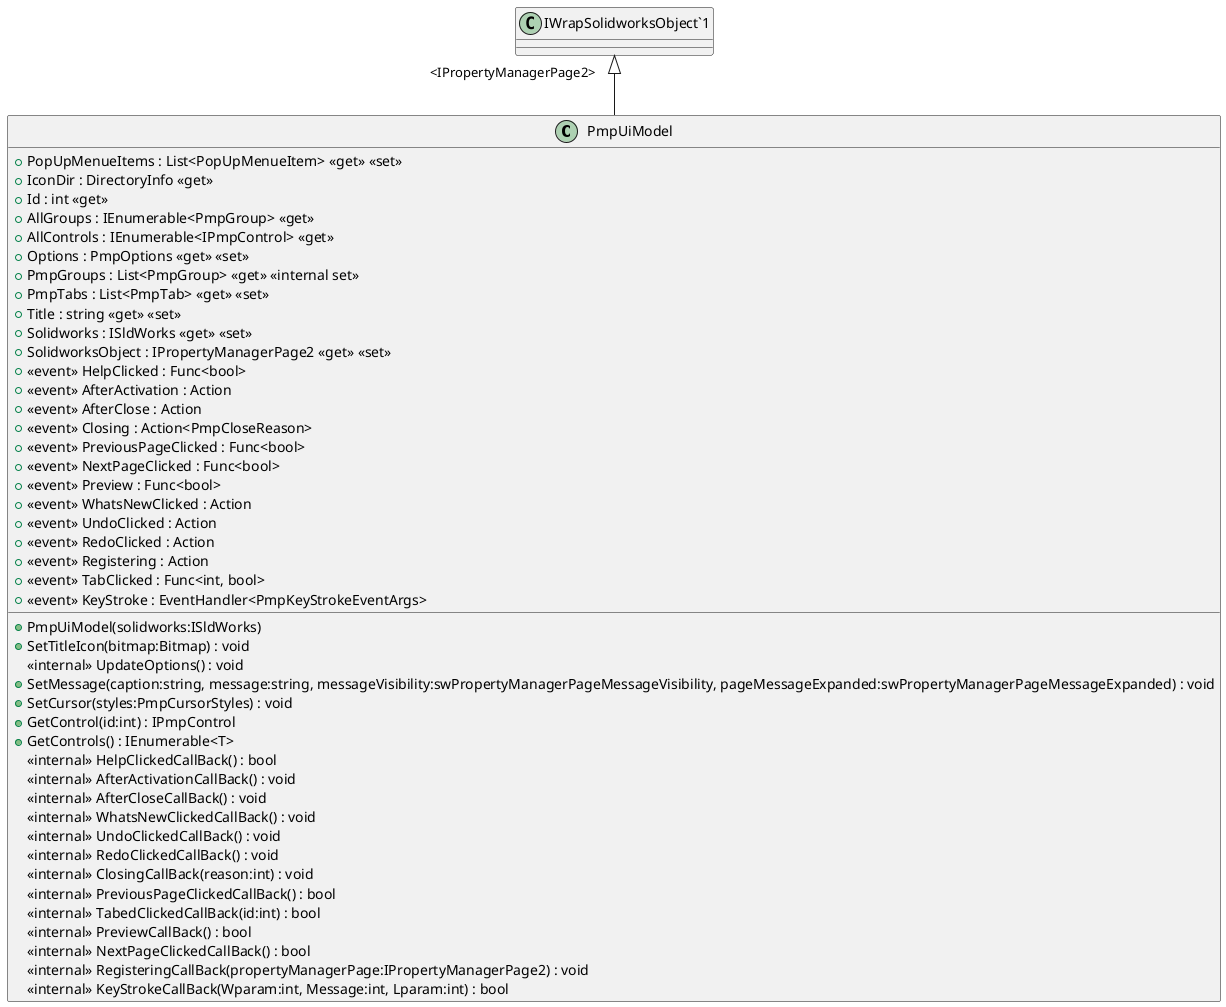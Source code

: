 @startuml
class PmpUiModel {
    + PmpUiModel(solidworks:ISldWorks)
    + SetTitleIcon(bitmap:Bitmap) : void
    <<internal>> UpdateOptions() : void
    + PopUpMenueItems : List<PopUpMenueItem> <<get>> <<set>>
    + SetMessage(caption:string, message:string, messageVisibility:swPropertyManagerPageMessageVisibility, pageMessageExpanded:swPropertyManagerPageMessageExpanded) : void
    + SetCursor(styles:PmpCursorStyles) : void
    + GetControl(id:int) : IPmpControl
    + GetControls() : IEnumerable<T>
    + IconDir : DirectoryInfo <<get>>
    + Id : int <<get>>
    + AllGroups : IEnumerable<PmpGroup> <<get>>
    + AllControls : IEnumerable<IPmpControl> <<get>>
    + Options : PmpOptions <<get>> <<set>>
    + PmpGroups : List<PmpGroup> <<get>> <<internal set>>
    + PmpTabs : List<PmpTab> <<get>> <<set>>
    + Title : string <<get>> <<set>>
    + Solidworks : ISldWorks <<get>> <<set>>
    + SolidworksObject : IPropertyManagerPage2 <<get>> <<set>>
    +  <<event>> HelpClicked : Func<bool> 
    +  <<event>> AfterActivation : Action 
    +  <<event>> AfterClose : Action 
    +  <<event>> Closing : Action<PmpCloseReason> 
    +  <<event>> PreviousPageClicked : Func<bool> 
    +  <<event>> NextPageClicked : Func<bool> 
    +  <<event>> Preview : Func<bool> 
    +  <<event>> WhatsNewClicked : Action 
    +  <<event>> UndoClicked : Action 
    +  <<event>> RedoClicked : Action 
    +  <<event>> Registering : Action 
    +  <<event>> TabClicked : Func<int, bool> 
    +  <<event>> KeyStroke : EventHandler<PmpKeyStrokeEventArgs> 
    <<internal>> HelpClickedCallBack() : bool
    <<internal>> AfterActivationCallBack() : void
    <<internal>> AfterCloseCallBack() : void
    <<internal>> WhatsNewClickedCallBack() : void
    <<internal>> UndoClickedCallBack() : void
    <<internal>> RedoClickedCallBack() : void
    <<internal>> ClosingCallBack(reason:int) : void
    <<internal>> PreviousPageClickedCallBack() : bool
    <<internal>> TabedClickedCallBack(id:int) : bool
    <<internal>> PreviewCallBack() : bool
    <<internal>> NextPageClickedCallBack() : bool
    <<internal>> RegisteringCallBack(propertyManagerPage:IPropertyManagerPage2) : void
    <<internal>> KeyStrokeCallBack(Wparam:int, Message:int, Lparam:int) : bool
}
"IWrapSolidworksObject`1" "<IPropertyManagerPage2>" <|-- PmpUiModel
@enduml
